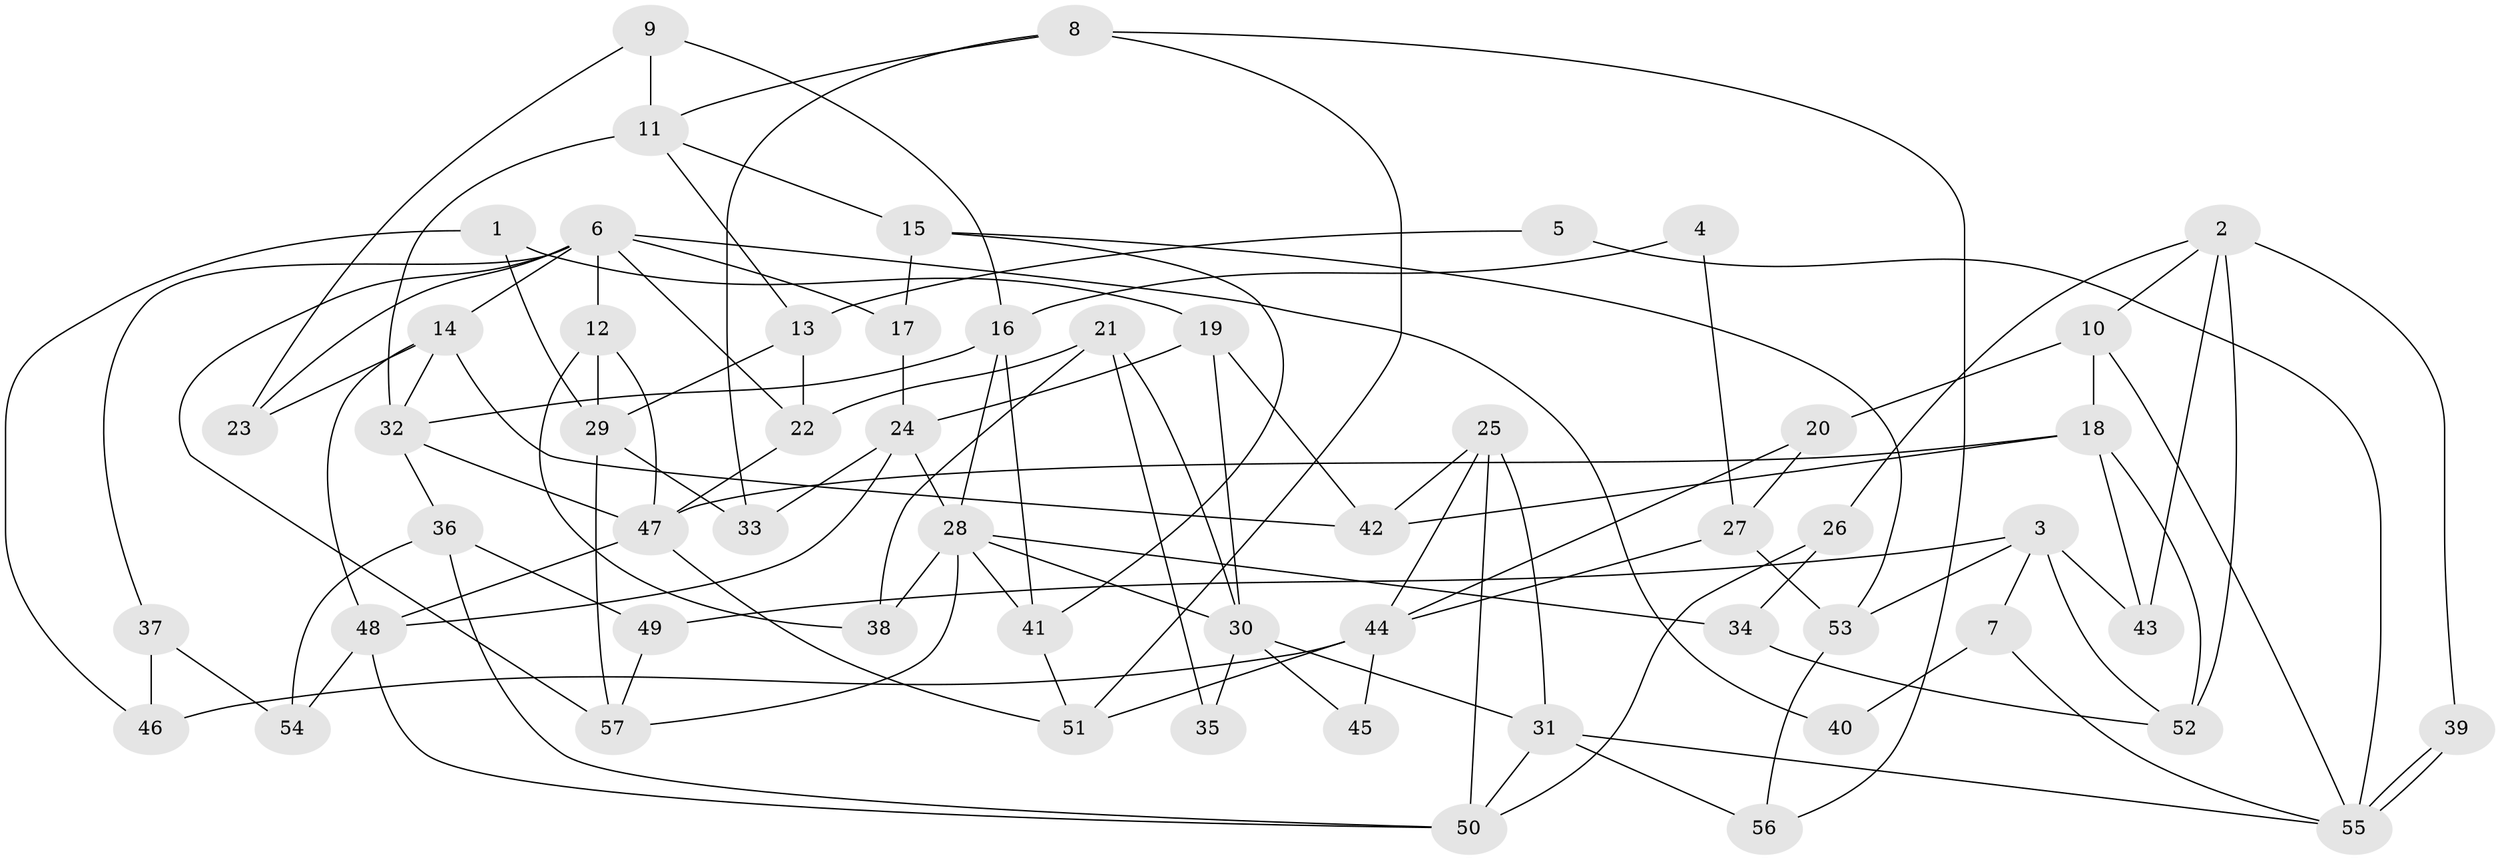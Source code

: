 // Generated by graph-tools (version 1.1) at 2025/11/02/27/25 16:11:20]
// undirected, 57 vertices, 114 edges
graph export_dot {
graph [start="1"]
  node [color=gray90,style=filled];
  1;
  2;
  3;
  4;
  5;
  6;
  7;
  8;
  9;
  10;
  11;
  12;
  13;
  14;
  15;
  16;
  17;
  18;
  19;
  20;
  21;
  22;
  23;
  24;
  25;
  26;
  27;
  28;
  29;
  30;
  31;
  32;
  33;
  34;
  35;
  36;
  37;
  38;
  39;
  40;
  41;
  42;
  43;
  44;
  45;
  46;
  47;
  48;
  49;
  50;
  51;
  52;
  53;
  54;
  55;
  56;
  57;
  1 -- 29;
  1 -- 19;
  1 -- 46;
  2 -- 43;
  2 -- 52;
  2 -- 10;
  2 -- 26;
  2 -- 39;
  3 -- 49;
  3 -- 52;
  3 -- 7;
  3 -- 43;
  3 -- 53;
  4 -- 27;
  4 -- 16;
  5 -- 13;
  5 -- 55;
  6 -- 22;
  6 -- 12;
  6 -- 14;
  6 -- 17;
  6 -- 23;
  6 -- 37;
  6 -- 40;
  6 -- 57;
  7 -- 55;
  7 -- 40;
  8 -- 56;
  8 -- 11;
  8 -- 33;
  8 -- 51;
  9 -- 23;
  9 -- 11;
  9 -- 16;
  10 -- 18;
  10 -- 20;
  10 -- 55;
  11 -- 15;
  11 -- 13;
  11 -- 32;
  12 -- 29;
  12 -- 47;
  12 -- 38;
  13 -- 29;
  13 -- 22;
  14 -- 32;
  14 -- 23;
  14 -- 42;
  14 -- 48;
  15 -- 41;
  15 -- 53;
  15 -- 17;
  16 -- 28;
  16 -- 32;
  16 -- 41;
  17 -- 24;
  18 -- 42;
  18 -- 47;
  18 -- 43;
  18 -- 52;
  19 -- 24;
  19 -- 42;
  19 -- 30;
  20 -- 44;
  20 -- 27;
  21 -- 30;
  21 -- 38;
  21 -- 22;
  21 -- 35;
  22 -- 47;
  24 -- 48;
  24 -- 28;
  24 -- 33;
  25 -- 31;
  25 -- 50;
  25 -- 42;
  25 -- 44;
  26 -- 50;
  26 -- 34;
  27 -- 44;
  27 -- 53;
  28 -- 41;
  28 -- 30;
  28 -- 34;
  28 -- 38;
  28 -- 57;
  29 -- 33;
  29 -- 57;
  30 -- 31;
  30 -- 35;
  30 -- 45;
  31 -- 55;
  31 -- 50;
  31 -- 56;
  32 -- 36;
  32 -- 47;
  34 -- 52;
  36 -- 50;
  36 -- 49;
  36 -- 54;
  37 -- 54;
  37 -- 46;
  39 -- 55;
  39 -- 55;
  41 -- 51;
  44 -- 46;
  44 -- 45;
  44 -- 51;
  47 -- 51;
  47 -- 48;
  48 -- 50;
  48 -- 54;
  49 -- 57;
  53 -- 56;
}
